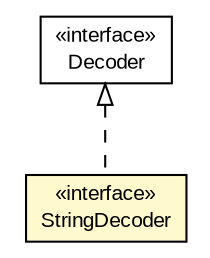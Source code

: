 #!/usr/local/bin/dot
#
# Class diagram 
# Generated by UMLGraph version R5_6-24-gf6e263 (http://www.umlgraph.org/)
#

digraph G {
	edge [fontname="arial",fontsize=10,labelfontname="arial",labelfontsize=10];
	node [fontname="arial",fontsize=10,shape=plaintext];
	nodesep=0.25;
	ranksep=0.5;
	// org.miloss.fgsms.common.codec.StringDecoder
	c1170522 [label=<<table title="org.miloss.fgsms.common.codec.StringDecoder" border="0" cellborder="1" cellspacing="0" cellpadding="2" port="p" bgcolor="lemonChiffon" href="./StringDecoder.html">
		<tr><td><table border="0" cellspacing="0" cellpadding="1">
<tr><td align="center" balign="center"> &#171;interface&#187; </td></tr>
<tr><td align="center" balign="center"> StringDecoder </td></tr>
		</table></td></tr>
		</table>>, URL="./StringDecoder.html", fontname="arial", fontcolor="black", fontsize=10.0];
	// org.miloss.fgsms.common.codec.Decoder
	c1170527 [label=<<table title="org.miloss.fgsms.common.codec.Decoder" border="0" cellborder="1" cellspacing="0" cellpadding="2" port="p" href="./Decoder.html">
		<tr><td><table border="0" cellspacing="0" cellpadding="1">
<tr><td align="center" balign="center"> &#171;interface&#187; </td></tr>
<tr><td align="center" balign="center"> Decoder </td></tr>
		</table></td></tr>
		</table>>, URL="./Decoder.html", fontname="arial", fontcolor="black", fontsize=10.0];
	//org.miloss.fgsms.common.codec.StringDecoder implements org.miloss.fgsms.common.codec.Decoder
	c1170527:p -> c1170522:p [dir=back,arrowtail=empty,style=dashed];
}

